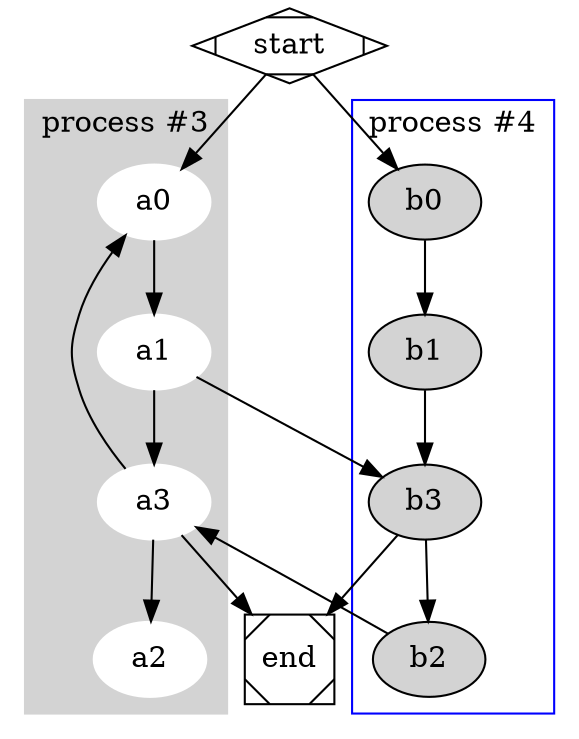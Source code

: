
digraph G {

	subgraph cluster_0 {
		style=filled;
		color=lightgrey;
		node [style=filled,color=white];
		a0 -> a1 -> a3 -> a2;
		label = "process #3";
	}

	subgraph cluster_1 {
		node [style=filled];
		b0 -> b1 -> b3 -> b2;
		label = "process #4";
		color=blue
	}
	start -> a0;
	start -> b0;
	a1 -> b3;
	b2 -> a3;
	a3 -> a0;
	a3 -> end;
	b3 -> end;

	start [shape=Mdiamond];
	end [shape=Msquare];
}
